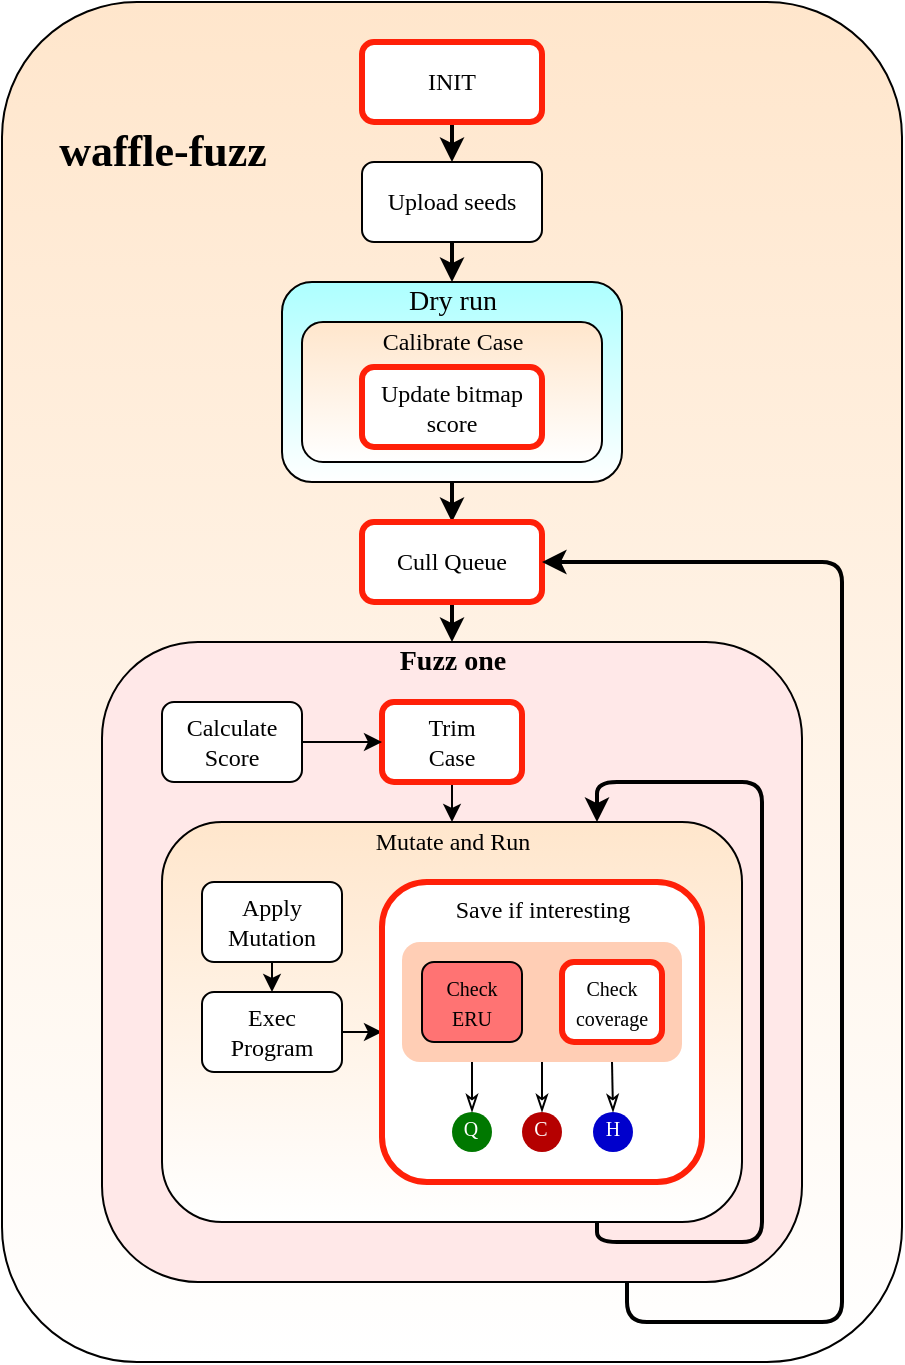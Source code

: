 <mxfile>
    <diagram id="lKAGmuVP7pNokwguH7sa" name="Page-1">
        <mxGraphModel dx="883" dy="1802" grid="1" gridSize="10" guides="1" tooltips="1" connect="1" arrows="1" fold="1" page="1" pageScale="1" pageWidth="827" pageHeight="1169" math="0" shadow="0">
            <root>
                <mxCell id="0"/>
                <mxCell id="1" parent="0"/>
                <mxCell id="4" value="" style="rounded=1;whiteSpace=wrap;html=1;gradientColor=#ffffff;fillColor=#FFE6CC;fontFamily=Georgia;" parent="1" vertex="1">
                    <mxGeometry x="70" y="-30" width="450" height="680" as="geometry"/>
                </mxCell>
                <mxCell id="61" style="edgeStyle=orthogonalEdgeStyle;rounded=1;orthogonalLoop=1;jettySize=auto;html=1;exitX=0.5;exitY=1;exitDx=0;exitDy=0;entryX=0.5;entryY=0;entryDx=0;entryDy=0;fontFamily=Georgia;fontSize=14;strokeWidth=2;" edge="1" parent="1" source="59" target="7">
                    <mxGeometry relative="1" as="geometry"/>
                </mxCell>
                <mxCell id="59" value="" style="rounded=1;whiteSpace=wrap;html=1;fontFamily=Georgia;gradientColor=#ffffff;fillColor=#ADFFFF;" vertex="1" parent="1">
                    <mxGeometry x="210" y="110" width="170" height="100" as="geometry"/>
                </mxCell>
                <mxCell id="64" style="edgeStyle=orthogonalEdgeStyle;rounded=1;orthogonalLoop=1;jettySize=auto;html=1;exitX=0.5;exitY=1;exitDx=0;exitDy=0;entryX=0.5;entryY=0;entryDx=0;entryDy=0;fontFamily=Georgia;fontSize=14;strokeWidth=2;" edge="1" parent="1" source="5" target="6">
                    <mxGeometry relative="1" as="geometry"/>
                </mxCell>
                <mxCell id="5" value="INIT" style="rounded=1;whiteSpace=wrap;html=1;fontFamily=Georgia;strokeColor=#FF2008;strokeWidth=3;" parent="1" vertex="1">
                    <mxGeometry x="250" y="-10" width="90" height="40" as="geometry"/>
                </mxCell>
                <mxCell id="63" style="edgeStyle=orthogonalEdgeStyle;rounded=1;orthogonalLoop=1;jettySize=auto;html=1;exitX=0.5;exitY=1;exitDx=0;exitDy=0;fontFamily=Georgia;fontSize=14;strokeWidth=2;" edge="1" parent="1" source="6" target="60">
                    <mxGeometry relative="1" as="geometry"/>
                </mxCell>
                <mxCell id="6" value="Upload seeds" style="rounded=1;whiteSpace=wrap;html=1;fontFamily=Georgia;" parent="1" vertex="1">
                    <mxGeometry x="250" y="50" width="90" height="40" as="geometry"/>
                </mxCell>
                <mxCell id="27" style="edgeStyle=orthogonalEdgeStyle;rounded=1;orthogonalLoop=1;jettySize=auto;html=1;exitX=0.5;exitY=1;exitDx=0;exitDy=0;entryX=0.5;entryY=0;entryDx=0;entryDy=0;strokeWidth=2;" edge="1" parent="1" source="7" target="8">
                    <mxGeometry relative="1" as="geometry"/>
                </mxCell>
                <mxCell id="7" value="Cull Queue" style="rounded=1;whiteSpace=wrap;html=1;fontFamily=Georgia;strokeColor=#FF2008;strokeWidth=3;glass=0;sketch=0;shadow=0;" parent="1" vertex="1">
                    <mxGeometry x="250" y="230" width="90" height="40" as="geometry"/>
                </mxCell>
                <mxCell id="44" style="edgeStyle=orthogonalEdgeStyle;orthogonalLoop=1;jettySize=auto;html=1;exitX=0.75;exitY=1;exitDx=0;exitDy=0;entryX=1;entryY=0.5;entryDx=0;entryDy=0;rounded=1;strokeWidth=2;" edge="1" parent="1" source="8" target="7">
                    <mxGeometry relative="1" as="geometry">
                        <Array as="points">
                            <mxPoint x="383" y="630"/>
                            <mxPoint x="490" y="630"/>
                            <mxPoint x="490" y="250"/>
                        </Array>
                    </mxGeometry>
                </mxCell>
                <mxCell id="8" value="" style="rounded=1;whiteSpace=wrap;html=1;fontFamily=Georgia;fillColor=#FFE8E8;" parent="1" vertex="1">
                    <mxGeometry x="120" y="290" width="350" height="320" as="geometry"/>
                </mxCell>
                <mxCell id="87" style="edgeStyle=orthogonalEdgeStyle;rounded=1;orthogonalLoop=1;jettySize=auto;html=1;exitX=0.5;exitY=1;exitDx=0;exitDy=0;entryX=0.5;entryY=0;entryDx=0;entryDy=0;fontFamily=Georgia;fontSize=14;fontColor=#FFFFFF;endArrow=classic;endFill=1;startSize=6;strokeWidth=1;" edge="1" parent="1" source="10" target="12">
                    <mxGeometry relative="1" as="geometry"/>
                </mxCell>
                <mxCell id="10" value="Trim&lt;br&gt;Case" style="rounded=1;whiteSpace=wrap;html=1;fontFamily=Georgia;strokeColor=#FF2008;strokeWidth=3;" parent="1" vertex="1">
                    <mxGeometry x="260" y="320" width="70" height="40" as="geometry"/>
                </mxCell>
                <mxCell id="85" style="edgeStyle=orthogonalEdgeStyle;rounded=1;orthogonalLoop=1;jettySize=auto;html=1;exitX=1;exitY=0.5;exitDx=0;exitDy=0;entryX=0;entryY=0.5;entryDx=0;entryDy=0;fontFamily=Georgia;fontSize=14;fontColor=#FFFFFF;endArrow=classic;endFill=1;startSize=6;strokeWidth=1;" edge="1" parent="1" source="11" target="10">
                    <mxGeometry relative="1" as="geometry"/>
                </mxCell>
                <mxCell id="11" value="Calculate&lt;br&gt;Score" style="rounded=1;whiteSpace=wrap;html=1;fontFamily=Georgia;" parent="1" vertex="1">
                    <mxGeometry x="150" y="320" width="70" height="40" as="geometry"/>
                </mxCell>
                <mxCell id="12" value="" style="rounded=1;whiteSpace=wrap;html=1;fillColor=#FFE6CC;gradientColor=#ffffff;fontFamily=Georgia;" parent="1" vertex="1">
                    <mxGeometry x="150" y="380" width="290" height="200" as="geometry"/>
                </mxCell>
                <mxCell id="84" style="edgeStyle=orthogonalEdgeStyle;rounded=1;orthogonalLoop=1;jettySize=auto;html=1;exitX=0.5;exitY=1;exitDx=0;exitDy=0;entryX=0.5;entryY=0;entryDx=0;entryDy=0;fontFamily=Georgia;fontSize=14;fontColor=#FFFFFF;endArrow=classic;endFill=1;startSize=6;strokeWidth=1;" edge="1" parent="1" source="13" target="14">
                    <mxGeometry relative="1" as="geometry"/>
                </mxCell>
                <mxCell id="13" value="Apply&lt;br&gt;Mutation" style="rounded=1;whiteSpace=wrap;html=1;fontFamily=Georgia;" parent="1" vertex="1">
                    <mxGeometry x="170" y="410" width="70" height="40" as="geometry"/>
                </mxCell>
                <mxCell id="83" style="edgeStyle=orthogonalEdgeStyle;rounded=1;orthogonalLoop=1;jettySize=auto;html=1;exitX=1;exitY=0.5;exitDx=0;exitDy=0;entryX=0;entryY=0.5;entryDx=0;entryDy=0;fontFamily=Georgia;fontSize=14;fontColor=#FFFFFF;endArrow=classic;endFill=1;startSize=6;strokeWidth=1;" edge="1" parent="1" source="14" target="17">
                    <mxGeometry relative="1" as="geometry"/>
                </mxCell>
                <mxCell id="14" value="Exec&lt;br&gt;Program" style="rounded=1;whiteSpace=wrap;html=1;fontFamily=Georgia;" parent="1" vertex="1">
                    <mxGeometry x="170" y="465" width="70" height="40" as="geometry"/>
                </mxCell>
                <mxCell id="17" value="" style="rounded=1;whiteSpace=wrap;html=1;fontFamily=Georgia;strokeColor=#FF2008;strokeWidth=3;" parent="1" vertex="1">
                    <mxGeometry x="260" y="410" width="160" height="150" as="geometry"/>
                </mxCell>
                <mxCell id="20" value="&lt;font style=&quot;line-height: 100% ; font-size: 22px&quot;&gt;waffle-fuzz&lt;/font&gt;" style="text;html=1;align=center;verticalAlign=middle;resizable=0;points=[];autosize=1;strokeColor=none;fontFamily=Georgia;strokeWidth=1;fontSize=16;fontStyle=1;rotation=0;" parent="1" vertex="1">
                    <mxGeometry x="90" y="30" width="120" height="30" as="geometry"/>
                </mxCell>
                <mxCell id="21" value="Fuzz one" style="text;html=1;align=center;verticalAlign=middle;resizable=0;points=[];autosize=1;strokeColor=none;fontFamily=Georgia;fontSize=14;fontStyle=1;labelBackgroundColor=none;labelBorderColor=none;shadow=0;sketch=0;glass=0;" parent="1" vertex="1">
                    <mxGeometry x="260" y="290" width="70" height="20" as="geometry"/>
                </mxCell>
                <mxCell id="22" value="Mutate and Run" style="text;html=1;align=center;verticalAlign=middle;resizable=0;points=[];autosize=1;strokeColor=none;fontFamily=Georgia;" parent="1" vertex="1">
                    <mxGeometry x="250" y="380" width="90" height="20" as="geometry"/>
                </mxCell>
                <mxCell id="56" value="" style="rounded=1;whiteSpace=wrap;html=1;fontFamily=Georgia;fillColor=#FFE6CC;gradientColor=#ffffff;" vertex="1" parent="1">
                    <mxGeometry x="220" y="130" width="150" height="70" as="geometry"/>
                </mxCell>
                <mxCell id="57" value="Calibrate Case" style="text;html=1;align=center;verticalAlign=middle;resizable=0;points=[];autosize=1;strokeColor=none;fontFamily=Georgia;" vertex="1" parent="1">
                    <mxGeometry x="250" y="130" width="90" height="20" as="geometry"/>
                </mxCell>
                <mxCell id="58" value="Update bitmap&lt;br&gt;score" style="rounded=1;whiteSpace=wrap;html=1;fontFamily=Georgia;strokeColor=#FF2008;strokeWidth=3;" vertex="1" parent="1">
                    <mxGeometry x="250" y="152.5" width="90" height="40" as="geometry"/>
                </mxCell>
                <mxCell id="60" value="Dry run" style="text;html=1;align=center;verticalAlign=middle;resizable=0;points=[];autosize=1;strokeColor=none;fontSize=14;fontFamily=Georgia;" vertex="1" parent="1">
                    <mxGeometry x="265" y="110" width="60" height="20" as="geometry"/>
                </mxCell>
                <mxCell id="73" style="edgeStyle=orthogonalEdgeStyle;rounded=1;orthogonalLoop=1;jettySize=auto;html=1;exitX=0.25;exitY=1;exitDx=0;exitDy=0;entryX=0.5;entryY=0;entryDx=0;entryDy=0;fontFamily=Georgia;fontSize=14;fontColor=#FFFFFF;strokeWidth=1;startSize=6;endArrow=classicThin;endFill=0;" edge="1" parent="1" source="69" target="70">
                    <mxGeometry relative="1" as="geometry"/>
                </mxCell>
                <mxCell id="74" style="edgeStyle=orthogonalEdgeStyle;rounded=1;orthogonalLoop=1;jettySize=auto;html=1;exitX=0.5;exitY=1;exitDx=0;exitDy=0;entryX=0.5;entryY=0;entryDx=0;entryDy=0;fontFamily=Georgia;fontSize=14;fontColor=#FFFFFF;endArrow=classicThin;endFill=0;startSize=6;strokeWidth=1;" edge="1" parent="1" source="69" target="71">
                    <mxGeometry relative="1" as="geometry"/>
                </mxCell>
                <mxCell id="75" style="edgeStyle=orthogonalEdgeStyle;rounded=1;orthogonalLoop=1;jettySize=auto;html=1;exitX=0.75;exitY=1;exitDx=0;exitDy=0;entryX=0.5;entryY=0;entryDx=0;entryDy=0;fontFamily=Georgia;fontSize=14;fontColor=#FFFFFF;endArrow=classicThin;endFill=0;startSize=6;strokeWidth=1;" edge="1" parent="1" source="69" target="72">
                    <mxGeometry relative="1" as="geometry"/>
                </mxCell>
                <mxCell id="69" value="" style="rounded=1;whiteSpace=wrap;html=1;shadow=0;glass=0;labelBackgroundColor=none;sketch=0;fontFamily=Georgia;fontSize=14;fontColor=#FFFFFF;strokeWidth=1;gradientColor=none;strokeColor=none;fillColor=#FFCEB5;" vertex="1" parent="1">
                    <mxGeometry x="270" y="440" width="140" height="60" as="geometry"/>
                </mxCell>
                <mxCell id="19" value="&lt;font style=&quot;line-height: 80% ; font-size: 10px&quot;&gt;Check coverage&lt;/font&gt;" style="rounded=1;whiteSpace=wrap;html=1;fontFamily=Georgia;strokeColor=#FF2008;strokeWidth=3;spacingTop=0;" parent="1" vertex="1">
                    <mxGeometry x="350" y="450" width="50" height="40" as="geometry"/>
                </mxCell>
                <mxCell id="16" value="&lt;font style=&quot;font-size: 10px&quot;&gt;Check&lt;br&gt;ERU&lt;/font&gt;" style="rounded=1;whiteSpace=wrap;html=1;fontFamily=Georgia;fillColor=#FF7373;" parent="1" vertex="1">
                    <mxGeometry x="280" y="450" width="50" height="40" as="geometry"/>
                </mxCell>
                <mxCell id="79" value="" style="group" vertex="1" connectable="0" parent="1">
                    <mxGeometry x="294" y="523" width="21" height="22" as="geometry"/>
                </mxCell>
                <mxCell id="70" value="" style="ellipse;whiteSpace=wrap;html=1;aspect=fixed;shadow=0;glass=0;labelBackgroundColor=none;sketch=0;fontFamily=Georgia;fontSize=14;fontColor=#FFFFFF;strokeWidth=1;gradientColor=none;strokeColor=none;fillColor=#007800;" vertex="1" parent="79">
                    <mxGeometry x="1" y="2" width="20" height="20" as="geometry"/>
                </mxCell>
                <mxCell id="78" value="&lt;font size=&quot;1&quot;&gt;Q&lt;/font&gt;" style="text;html=1;align=center;verticalAlign=middle;resizable=0;points=[];autosize=1;strokeColor=none;fontSize=14;fontFamily=Georgia;fontColor=#FFFFFF;" vertex="1" parent="79">
                    <mxGeometry width="20" height="20" as="geometry"/>
                </mxCell>
                <mxCell id="80" value="" style="group" vertex="1" connectable="0" parent="1">
                    <mxGeometry x="329" y="523" width="21" height="22" as="geometry"/>
                </mxCell>
                <mxCell id="71" value="" style="ellipse;whiteSpace=wrap;html=1;aspect=fixed;shadow=0;glass=0;labelBackgroundColor=none;sketch=0;fontFamily=Georgia;fontSize=14;fontColor=#FFFFFF;strokeWidth=1;gradientColor=none;strokeColor=none;fillColor=#B50000;" vertex="1" parent="80">
                    <mxGeometry x="1" y="2" width="20" height="20" as="geometry"/>
                </mxCell>
                <mxCell id="76" value="&lt;font size=&quot;1&quot;&gt;C&lt;/font&gt;" style="text;html=1;align=center;verticalAlign=middle;resizable=0;points=[];autosize=1;strokeColor=none;fontSize=14;fontFamily=Georgia;fontColor=#FFFFFF;" vertex="1" parent="80">
                    <mxGeometry width="20" height="20" as="geometry"/>
                </mxCell>
                <mxCell id="81" value="" style="group" vertex="1" connectable="0" parent="1">
                    <mxGeometry x="364.5" y="523" width="21" height="22" as="geometry"/>
                </mxCell>
                <mxCell id="72" value="" style="ellipse;whiteSpace=wrap;html=1;aspect=fixed;shadow=0;glass=0;labelBackgroundColor=none;sketch=0;fontFamily=Georgia;fontSize=14;fontColor=#FFFFFF;strokeWidth=1;gradientColor=none;strokeColor=none;fillColor=#0000CC;" vertex="1" parent="81">
                    <mxGeometry x="1" y="2" width="20" height="20" as="geometry"/>
                </mxCell>
                <mxCell id="77" value="&lt;font size=&quot;1&quot;&gt;H&lt;/font&gt;" style="text;html=1;align=center;verticalAlign=middle;resizable=0;points=[];autosize=1;strokeColor=none;fontSize=14;fontFamily=Georgia;fontColor=#FFFFFF;" vertex="1" parent="81">
                    <mxGeometry width="20" height="20" as="geometry"/>
                </mxCell>
                <mxCell id="82" value="&lt;font color=&quot;#000000&quot; style=&quot;font-size: 12px&quot;&gt;Save if interesting&lt;/font&gt;" style="text;html=1;align=center;verticalAlign=middle;resizable=0;points=[];autosize=1;strokeColor=none;fontSize=14;fontFamily=Georgia;fontColor=#FFFFFF;" vertex="1" parent="1">
                    <mxGeometry x="289.5" y="414" width="100" height="20" as="geometry"/>
                </mxCell>
                <mxCell id="88" style="edgeStyle=orthogonalEdgeStyle;rounded=1;orthogonalLoop=1;jettySize=auto;html=1;exitX=0.75;exitY=1;exitDx=0;exitDy=0;entryX=0.75;entryY=0;entryDx=0;entryDy=0;fontFamily=Georgia;fontSize=14;fontColor=#FFFFFF;endArrow=classic;endFill=1;startSize=6;strokeWidth=2;" edge="1" parent="1" source="12" target="12">
                    <mxGeometry relative="1" as="geometry">
                        <Array as="points">
                            <mxPoint x="367" y="590"/>
                            <mxPoint x="450" y="590"/>
                            <mxPoint x="450" y="360"/>
                            <mxPoint x="367" y="360"/>
                        </Array>
                    </mxGeometry>
                </mxCell>
            </root>
        </mxGraphModel>
    </diagram>
</mxfile>